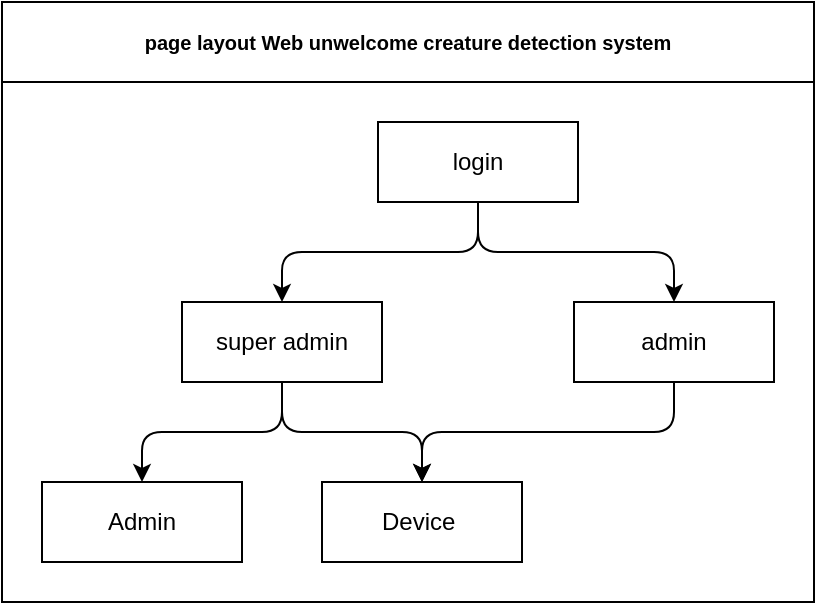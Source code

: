 <mxfile version="25.0.3">
  <diagram name="Page-1" id="Fdu1HhdMUySkN0t_DDBV">
    <mxGraphModel dx="708" dy="455" grid="1" gridSize="10" guides="1" tooltips="1" connect="1" arrows="1" fold="1" page="1" pageScale="1" pageWidth="850" pageHeight="1100" math="0" shadow="0">
      <root>
        <mxCell id="0" />
        <mxCell id="1" parent="0" />
        <mxCell id="SAuDSehGx_opXYNq6z_b-1" value="page layout Web unwelcome creature detection system" style="swimlane;startSize=40;horizontal=1;childLayout=treeLayout;horizontalTree=0;sortEdges=1;resizable=0;containerType=tree;fontSize=10;" vertex="1" parent="1">
          <mxGeometry x="114" y="30" width="406" height="300" as="geometry" />
        </mxCell>
        <mxCell id="SAuDSehGx_opXYNq6z_b-2" value="login" style="whiteSpace=wrap;html=1;" vertex="1" parent="SAuDSehGx_opXYNq6z_b-1">
          <mxGeometry x="188" y="60" width="100" height="40" as="geometry" />
        </mxCell>
        <mxCell id="SAuDSehGx_opXYNq6z_b-3" value="super admin" style="whiteSpace=wrap;html=1;" vertex="1" parent="SAuDSehGx_opXYNq6z_b-1">
          <mxGeometry x="90" y="150" width="100" height="40" as="geometry" />
        </mxCell>
        <mxCell id="SAuDSehGx_opXYNq6z_b-4" value="" style="edgeStyle=elbowEdgeStyle;elbow=vertical;html=1;rounded=1;curved=0;sourcePerimeterSpacing=0;targetPerimeterSpacing=0;startSize=6;endSize=6;" edge="1" parent="SAuDSehGx_opXYNq6z_b-1" source="SAuDSehGx_opXYNq6z_b-2" target="SAuDSehGx_opXYNq6z_b-3">
          <mxGeometry relative="1" as="geometry" />
        </mxCell>
        <mxCell id="SAuDSehGx_opXYNq6z_b-16" style="edgeStyle=orthogonalEdgeStyle;rounded=1;orthogonalLoop=1;jettySize=auto;html=1;exitX=0.5;exitY=1;exitDx=0;exitDy=0;curved=0;" edge="1" parent="SAuDSehGx_opXYNq6z_b-1" source="SAuDSehGx_opXYNq6z_b-5" target="SAuDSehGx_opXYNq6z_b-12">
          <mxGeometry relative="1" as="geometry" />
        </mxCell>
        <mxCell id="SAuDSehGx_opXYNq6z_b-5" value="admin" style="whiteSpace=wrap;html=1;" vertex="1" parent="SAuDSehGx_opXYNq6z_b-1">
          <mxGeometry x="286" y="150" width="100" height="40" as="geometry" />
        </mxCell>
        <mxCell id="SAuDSehGx_opXYNq6z_b-6" value="" style="edgeStyle=elbowEdgeStyle;elbow=vertical;html=1;rounded=1;curved=0;sourcePerimeterSpacing=0;targetPerimeterSpacing=0;startSize=6;endSize=6;" edge="1" parent="SAuDSehGx_opXYNq6z_b-1" source="SAuDSehGx_opXYNq6z_b-2" target="SAuDSehGx_opXYNq6z_b-5">
          <mxGeometry relative="1" as="geometry" />
        </mxCell>
        <mxCell id="SAuDSehGx_opXYNq6z_b-7" value="" style="edgeStyle=elbowEdgeStyle;elbow=vertical;html=1;rounded=1;curved=0;sourcePerimeterSpacing=0;targetPerimeterSpacing=0;startSize=6;endSize=6;" edge="1" target="SAuDSehGx_opXYNq6z_b-8" source="SAuDSehGx_opXYNq6z_b-3" parent="SAuDSehGx_opXYNq6z_b-1">
          <mxGeometry relative="1" as="geometry">
            <mxPoint x="73" y="240" as="sourcePoint" />
          </mxGeometry>
        </mxCell>
        <mxCell id="SAuDSehGx_opXYNq6z_b-8" value="Admin" style="whiteSpace=wrap;html=1;" vertex="1" parent="SAuDSehGx_opXYNq6z_b-1">
          <mxGeometry x="20" y="240" width="100" height="40" as="geometry" />
        </mxCell>
        <mxCell id="SAuDSehGx_opXYNq6z_b-11" value="" style="edgeStyle=elbowEdgeStyle;elbow=vertical;html=1;rounded=1;curved=0;sourcePerimeterSpacing=0;targetPerimeterSpacing=0;startSize=6;endSize=6;" edge="1" target="SAuDSehGx_opXYNq6z_b-12" source="SAuDSehGx_opXYNq6z_b-3" parent="SAuDSehGx_opXYNq6z_b-1">
          <mxGeometry relative="1" as="geometry">
            <mxPoint x="73" y="240" as="sourcePoint" />
          </mxGeometry>
        </mxCell>
        <mxCell id="SAuDSehGx_opXYNq6z_b-12" value="Device&amp;nbsp;" style="whiteSpace=wrap;html=1;strokeColor=default;movable=1;resizable=1;rotatable=1;deletable=1;editable=1;locked=0;connectable=1;" vertex="1" parent="SAuDSehGx_opXYNq6z_b-1">
          <mxGeometry x="160" y="240" width="100" height="40" as="geometry" />
        </mxCell>
      </root>
    </mxGraphModel>
  </diagram>
</mxfile>
